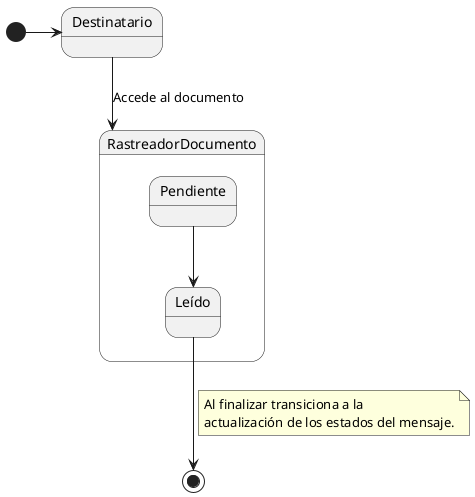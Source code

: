 @startuml

state Destinatario
state startDestinatario  <<start>>
startDestinatario -r-> Destinatario
Destinatario --> RastreadorDocumento : Accede al documento

state RastreadorDocumento {

state Pendiente

state Leído 

}

Pendiente --> Leído

Leído --> [*]

note on link
Al finalizar transiciona a la 
actualización de los estados del mensaje.
end note

@enduml